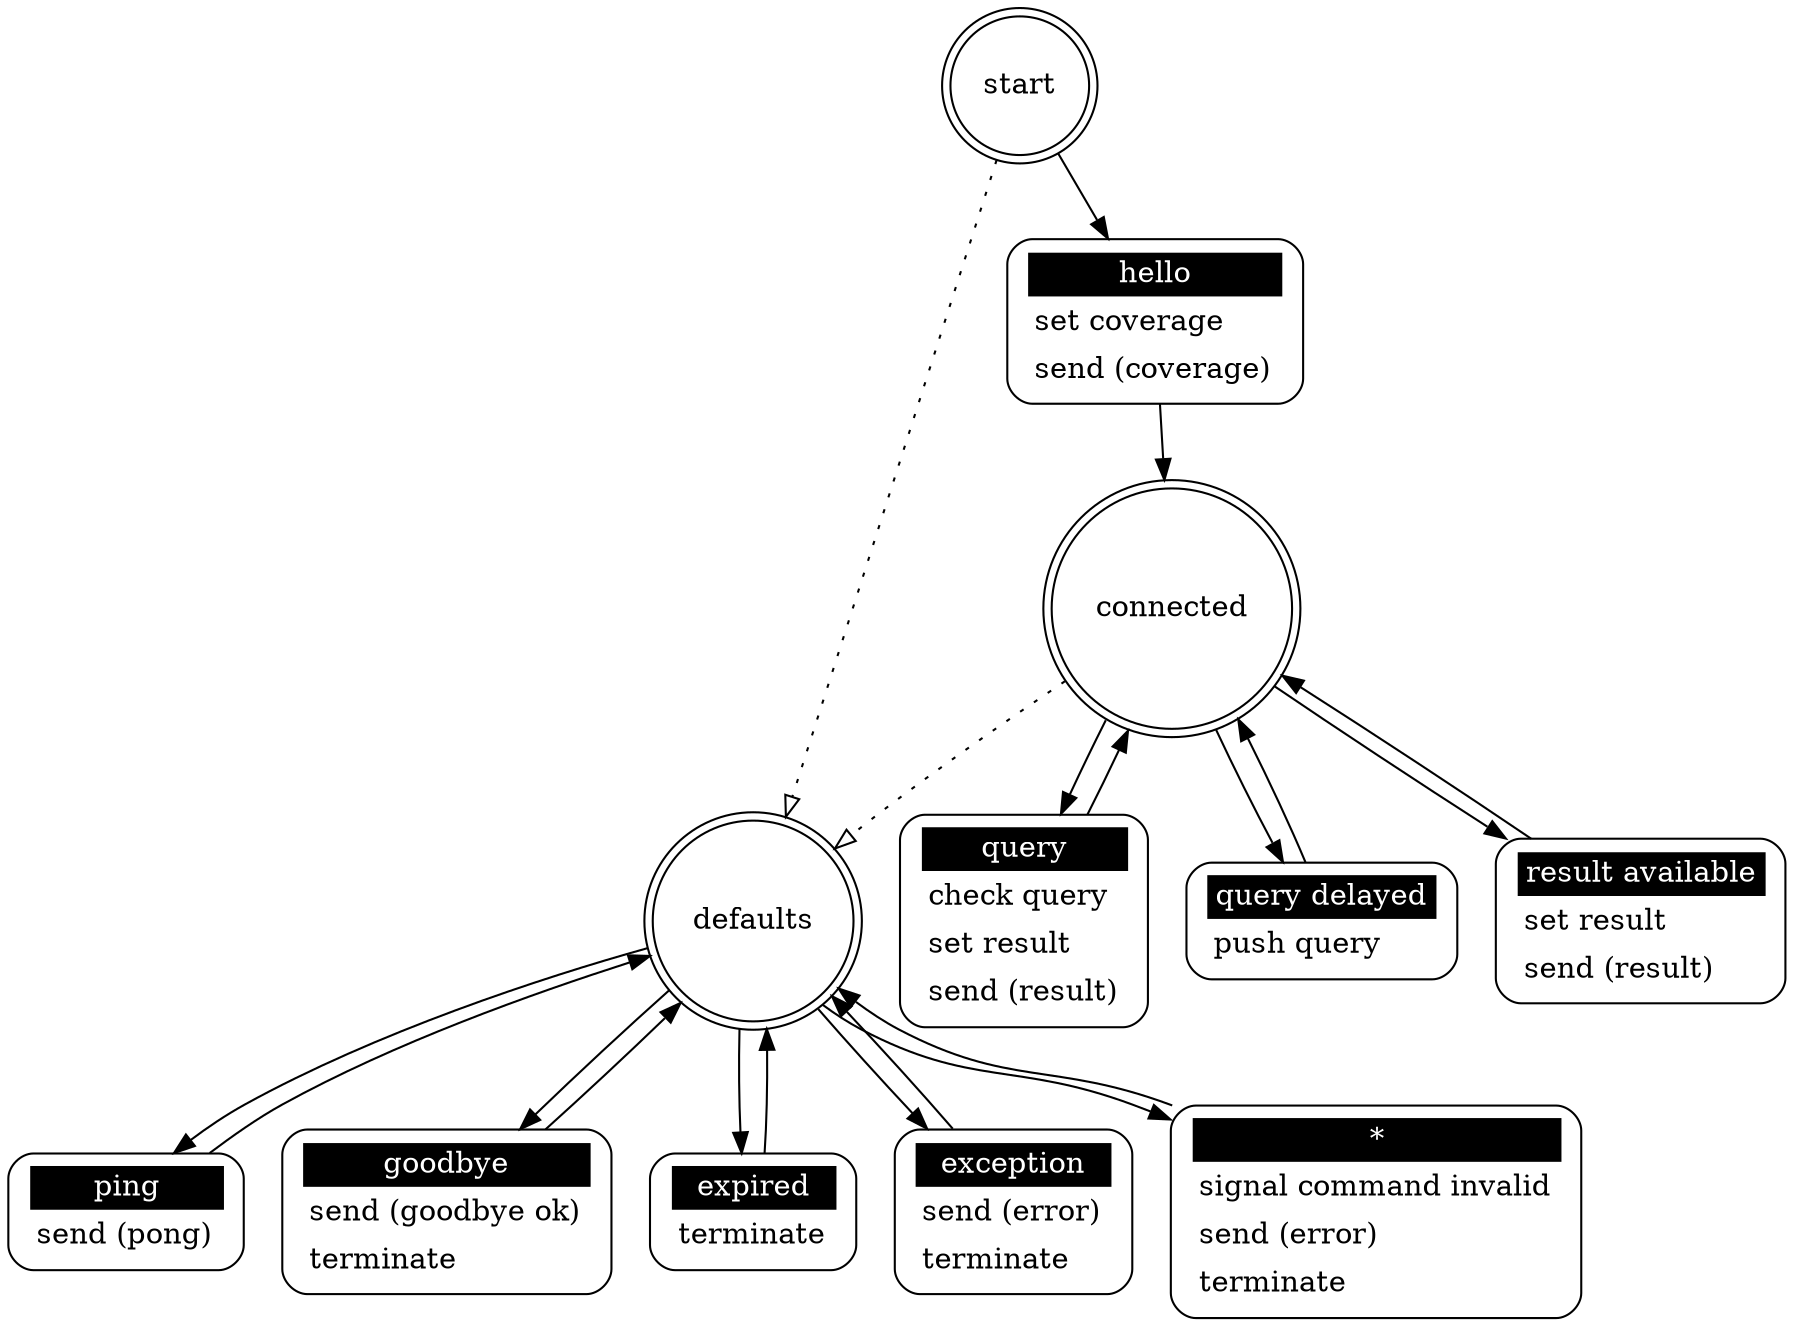 ## Automatically generated from tpq_server.xml by gsl
digraph "tpq_server" {
 "start" -> "defaults" [style=dotted,arrowhead=empty]
 "connected" -> "defaults" [style=dotted,arrowhead=empty]

 "start" [shape = "doublecircle"];
 "start hello" [shape = "Mrecord" style = solid label = <<table border="0" cellborder="0" cellpadding="3" bgcolor="white"><tr><td bgcolor="black" align="center" colspan="2"><font color="white">hello</font></td></tr><tr><td align="left" port="r3">set coverage</td></tr><tr><td align="left" port="r3">send (coverage)</td></tr></table>>];
 "start" -> "start hello";
 "start hello" -> "connected";

 "connected" [shape = "doublecircle"];
 "connected query" [shape = "Mrecord" style = solid label = <<table border="0" cellborder="0" cellpadding="3" bgcolor="white"><tr><td bgcolor="black" align="center" colspan="2"><font color="white">query</font></td></tr><tr><td align="left" port="r3">check query</td></tr><tr><td align="left" port="r3">set result</td></tr><tr><td align="left" port="r3">send (result)</td></tr></table>>];
 "connected" -> "connected query";
 "connected query" -> "connected";
 "connected query delayed" [shape = "Mrecord" style = solid label = <<table border="0" cellborder="0" cellpadding="3" bgcolor="white"><tr><td bgcolor="black" align="center" colspan="2"><font color="white">query delayed</font></td></tr><tr><td align="left" port="r3">push query</td></tr></table>>];
 "connected" -> "connected query delayed";
 "connected query delayed" -> "connected";
 "connected result available" [shape = "Mrecord" style = solid label = <<table border="0" cellborder="0" cellpadding="3" bgcolor="white"><tr><td bgcolor="black" align="center" colspan="2"><font color="white">result available</font></td></tr><tr><td align="left" port="r3">set result</td></tr><tr><td align="left" port="r3">send (result)</td></tr></table>>];
 "connected" -> "connected result available";
 "connected result available" -> "connected";

 "defaults" [shape = "doublecircle"];
 "defaults ping" [shape = "Mrecord" style = solid label = <<table border="0" cellborder="0" cellpadding="3" bgcolor="white"><tr><td bgcolor="black" align="center" colspan="2"><font color="white">ping</font></td></tr><tr><td align="left" port="r3">send (pong)</td></tr></table>>];
 "defaults" -> "defaults ping";
 "defaults ping" -> "defaults";
 "defaults goodbye" [shape = "Mrecord" style = solid label = <<table border="0" cellborder="0" cellpadding="3" bgcolor="white"><tr><td bgcolor="black" align="center" colspan="2"><font color="white">goodbye</font></td></tr><tr><td align="left" port="r3">send (goodbye ok)</td></tr><tr><td align="left" port="r3">terminate</td></tr></table>>];
 "defaults" -> "defaults goodbye";
 "defaults goodbye" -> "defaults";
 "defaults expired" [shape = "Mrecord" style = solid label = <<table border="0" cellborder="0" cellpadding="3" bgcolor="white"><tr><td bgcolor="black" align="center" colspan="2"><font color="white">expired</font></td></tr><tr><td align="left" port="r3">terminate</td></tr></table>>];
 "defaults" -> "defaults expired";
 "defaults expired" -> "defaults";
 "defaults exception" [shape = "Mrecord" style = solid label = <<table border="0" cellborder="0" cellpadding="3" bgcolor="white"><tr><td bgcolor="black" align="center" colspan="2"><font color="white">exception</font></td></tr><tr><td align="left" port="r3">send (error)</td></tr><tr><td align="left" port="r3">terminate</td></tr></table>>];
 "defaults" -> "defaults exception";
 "defaults exception" -> "defaults";
 "defaults *" [shape = "Mrecord" style = solid label = <<table border="0" cellborder="0" cellpadding="3" bgcolor="white"><tr><td bgcolor="black" align="center" colspan="2"><font color="white">*</font></td></tr><tr><td align="left" port="r3">signal command invalid</td></tr><tr><td align="left" port="r3">send (error)</td></tr><tr><td align="left" port="r3">terminate</td></tr></table>>];
 "defaults" -> "defaults *";
 "defaults *" -> "defaults";
}
